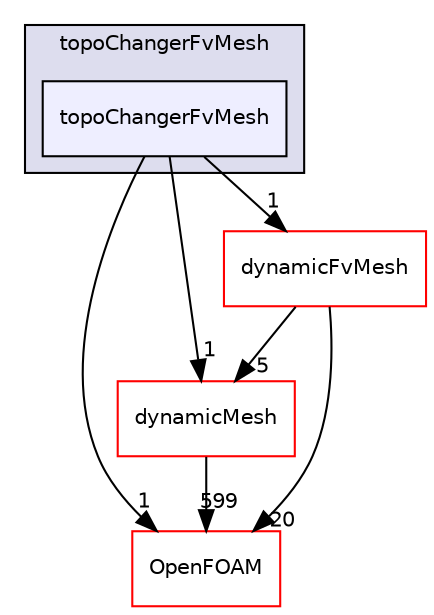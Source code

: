 digraph "src/topoChangerFvMesh/topoChangerFvMesh" {
  bgcolor=transparent;
  compound=true
  node [ fontsize="10", fontname="Helvetica"];
  edge [ labelfontsize="10", labelfontname="Helvetica"];
  subgraph clusterdir_e7971e9c65d637bd16ff2087df237f5f {
    graph [ bgcolor="#ddddee", pencolor="black", label="topoChangerFvMesh" fontname="Helvetica", fontsize="10", URL="dir_e7971e9c65d637bd16ff2087df237f5f.html"]
  dir_7845d368d8fbe4b348143cdb79b20fb0 [shape=box, label="topoChangerFvMesh", style="filled", fillcolor="#eeeeff", pencolor="black", URL="dir_7845d368d8fbe4b348143cdb79b20fb0.html"];
  }
  dir_63742796c427c97a292c80f7db71da36 [shape=box label="dynamicMesh" color="red" URL="dir_63742796c427c97a292c80f7db71da36.html"];
  dir_c5473ff19b20e6ec4dfe5c310b3778a8 [shape=box label="OpenFOAM" color="red" URL="dir_c5473ff19b20e6ec4dfe5c310b3778a8.html"];
  dir_7045e8b584c9485727394e576736d39b [shape=box label="dynamicFvMesh" color="red" URL="dir_7045e8b584c9485727394e576736d39b.html"];
  dir_63742796c427c97a292c80f7db71da36->dir_c5473ff19b20e6ec4dfe5c310b3778a8 [headlabel="599", labeldistance=1.5 headhref="dir_000588_002151.html"];
  dir_7845d368d8fbe4b348143cdb79b20fb0->dir_63742796c427c97a292c80f7db71da36 [headlabel="1", labeldistance=1.5 headhref="dir_003950_000588.html"];
  dir_7845d368d8fbe4b348143cdb79b20fb0->dir_c5473ff19b20e6ec4dfe5c310b3778a8 [headlabel="1", labeldistance=1.5 headhref="dir_003950_002151.html"];
  dir_7845d368d8fbe4b348143cdb79b20fb0->dir_7045e8b584c9485727394e576736d39b [headlabel="1", labeldistance=1.5 headhref="dir_003950_000578.html"];
  dir_7045e8b584c9485727394e576736d39b->dir_63742796c427c97a292c80f7db71da36 [headlabel="5", labeldistance=1.5 headhref="dir_000578_000588.html"];
  dir_7045e8b584c9485727394e576736d39b->dir_c5473ff19b20e6ec4dfe5c310b3778a8 [headlabel="20", labeldistance=1.5 headhref="dir_000578_002151.html"];
}
